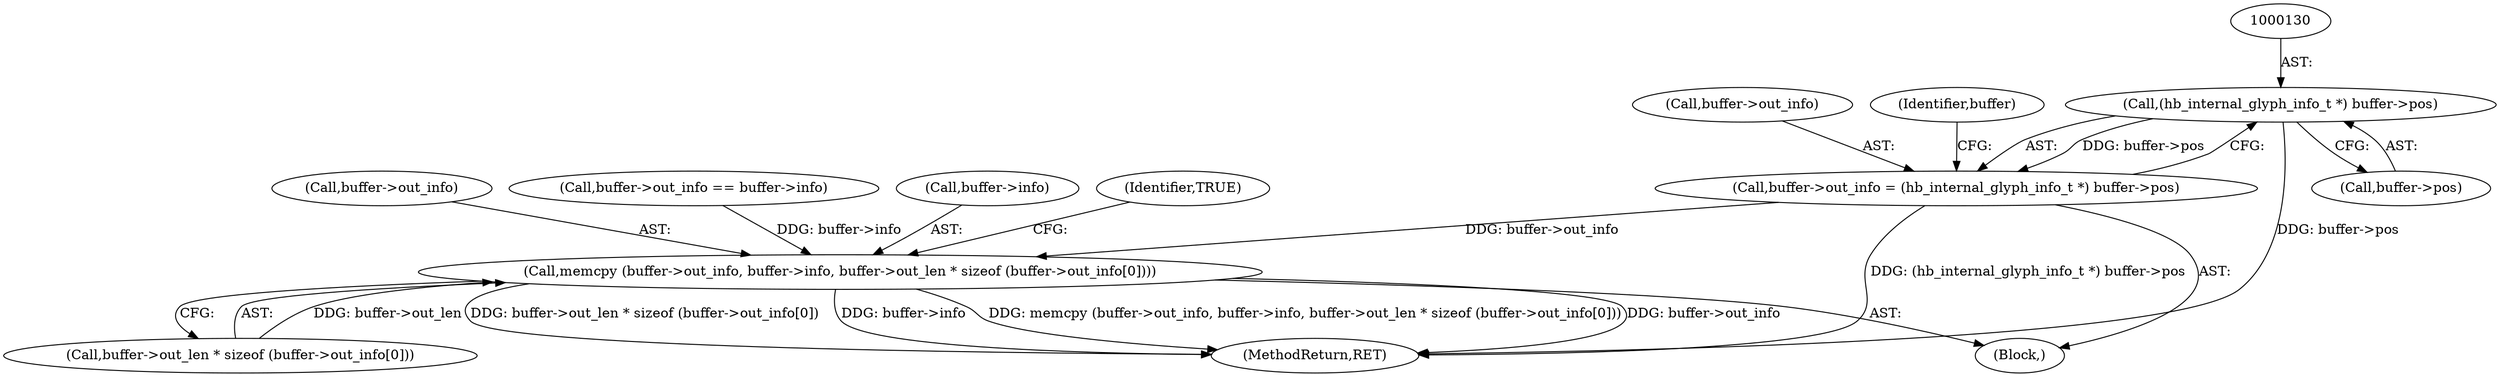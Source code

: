 digraph "0_harfbuzz_a6a79df5fe2ed2cd307e7a991346faee164e70d9_2@pointer" {
"1000129" [label="(Call,(hb_internal_glyph_info_t *) buffer->pos)"];
"1000125" [label="(Call,buffer->out_info = (hb_internal_glyph_info_t *) buffer->pos)"];
"1000134" [label="(Call,memcpy (buffer->out_info, buffer->info, buffer->out_len * sizeof (buffer->out_info[0])))"];
"1000129" [label="(Call,(hb_internal_glyph_info_t *) buffer->pos)"];
"1000135" [label="(Call,buffer->out_info)"];
"1000134" [label="(Call,memcpy (buffer->out_info, buffer->info, buffer->out_len * sizeof (buffer->out_info[0])))"];
"1000141" [label="(Call,buffer->out_len * sizeof (buffer->out_info[0]))"];
"1000113" [label="(Call,buffer->out_info == buffer->info)"];
"1000138" [label="(Call,buffer->info)"];
"1000152" [label="(Identifier,TRUE)"];
"1000126" [label="(Call,buffer->out_info)"];
"1000153" [label="(MethodReturn,RET)"];
"1000125" [label="(Call,buffer->out_info = (hb_internal_glyph_info_t *) buffer->pos)"];
"1000120" [label="(Block,)"];
"1000131" [label="(Call,buffer->pos)"];
"1000136" [label="(Identifier,buffer)"];
"1000129" -> "1000125"  [label="AST: "];
"1000129" -> "1000131"  [label="CFG: "];
"1000130" -> "1000129"  [label="AST: "];
"1000131" -> "1000129"  [label="AST: "];
"1000125" -> "1000129"  [label="CFG: "];
"1000129" -> "1000153"  [label="DDG: buffer->pos"];
"1000129" -> "1000125"  [label="DDG: buffer->pos"];
"1000125" -> "1000120"  [label="AST: "];
"1000126" -> "1000125"  [label="AST: "];
"1000136" -> "1000125"  [label="CFG: "];
"1000125" -> "1000153"  [label="DDG: (hb_internal_glyph_info_t *) buffer->pos"];
"1000125" -> "1000134"  [label="DDG: buffer->out_info"];
"1000134" -> "1000120"  [label="AST: "];
"1000134" -> "1000141"  [label="CFG: "];
"1000135" -> "1000134"  [label="AST: "];
"1000138" -> "1000134"  [label="AST: "];
"1000141" -> "1000134"  [label="AST: "];
"1000152" -> "1000134"  [label="CFG: "];
"1000134" -> "1000153"  [label="DDG: buffer->out_len * sizeof (buffer->out_info[0])"];
"1000134" -> "1000153"  [label="DDG: buffer->info"];
"1000134" -> "1000153"  [label="DDG: memcpy (buffer->out_info, buffer->info, buffer->out_len * sizeof (buffer->out_info[0]))"];
"1000134" -> "1000153"  [label="DDG: buffer->out_info"];
"1000113" -> "1000134"  [label="DDG: buffer->info"];
"1000141" -> "1000134"  [label="DDG: buffer->out_len"];
}
